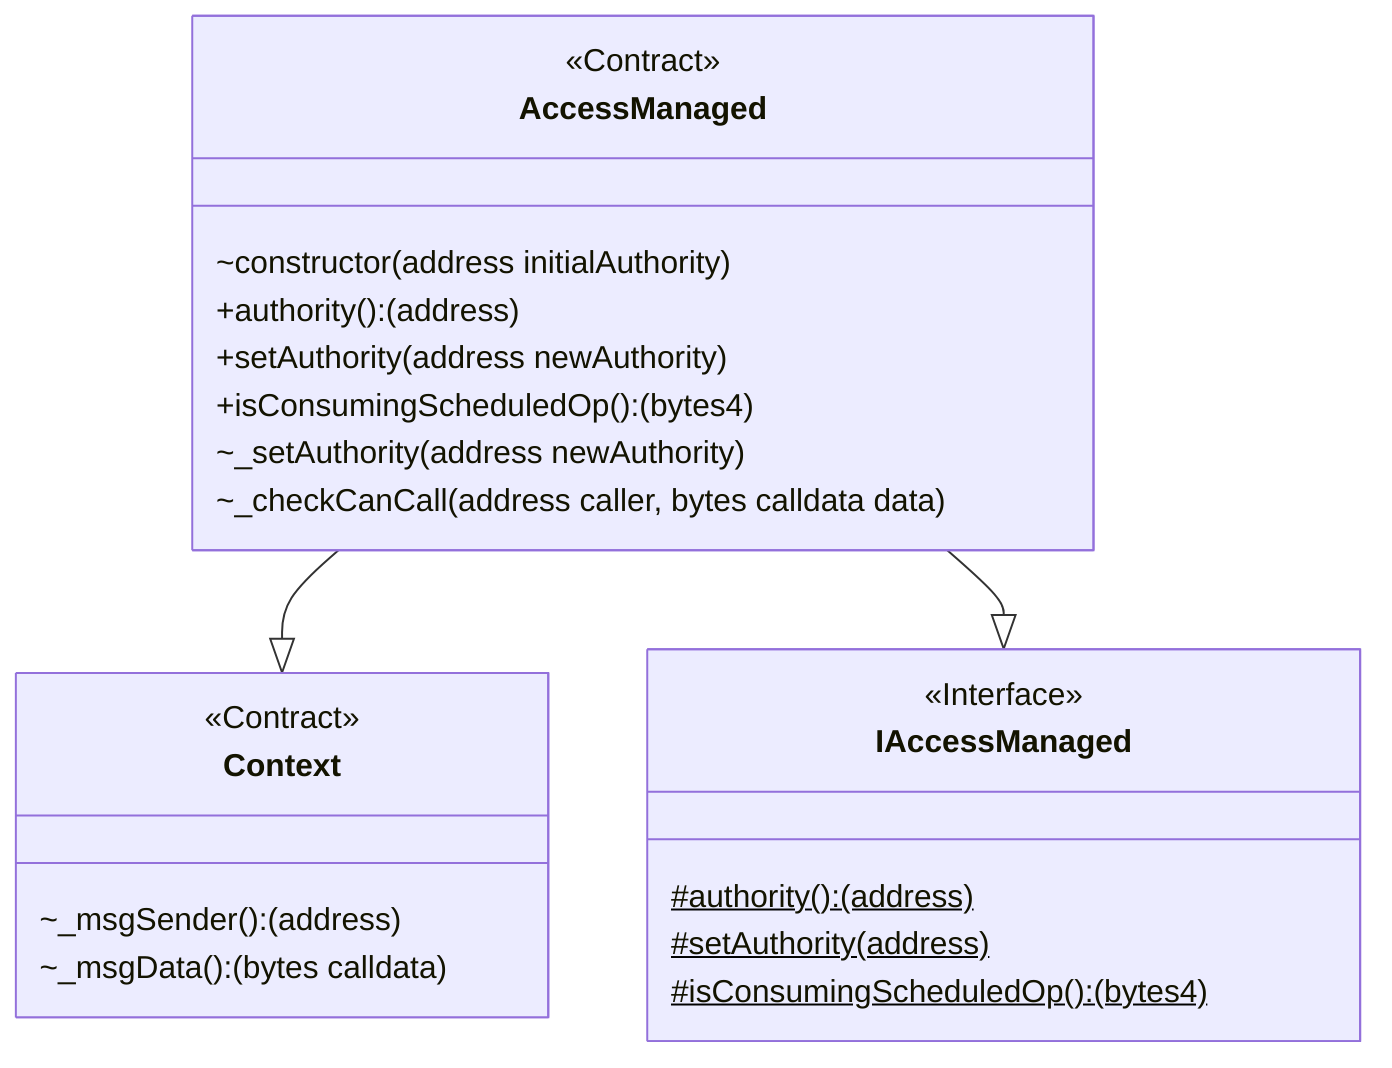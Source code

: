 classDiagram
  %% 918:3805:0
  class AccessManaged {
    <<Contract>>
    ~constructor(address initialAuthority)
    +authority(): (address)
    +setAuthority(address newAuthority)
    +isConsumingScheduledOp(): (bytes4)
    ~_setAuthority(address newAuthority)
    ~_checkCanCall(address caller, bytes calldata data)
  }
  
  AccessManaged --|> Context
  
  %% 624:235:5
  class Context {
    <<Contract>>
    ~_msgSender(): (address)
    ~_msgData(): (bytes calldata)
  }
  
  AccessManaged --|> IAccessManaged
  
  %% 143:967:2
  class IAccessManaged {
    <<Interface>>
    #authority(): (address)$
    #setAuthority(address)$
    #isConsumingScheduledOp(): (bytes4)$
  }